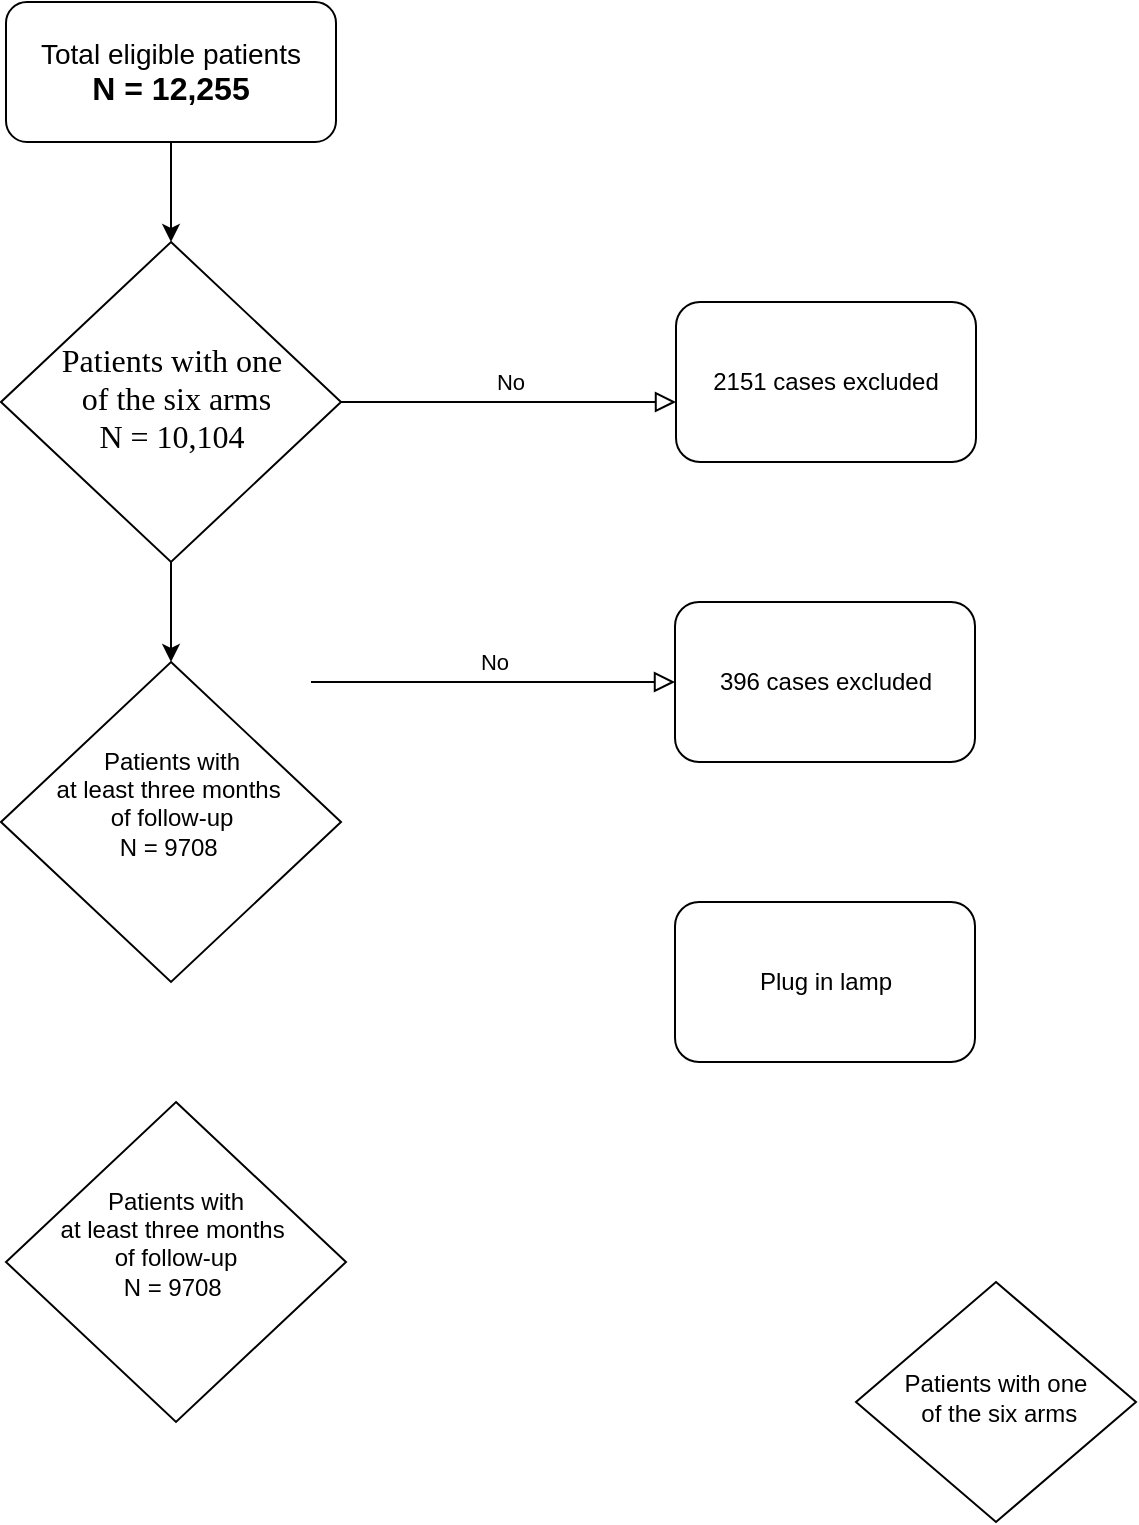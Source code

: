 <mxfile version="28.0.4">
  <diagram id="C5RBs43oDa-KdzZeNtuy" name="Page-1">
    <mxGraphModel dx="1017" dy="460" grid="1" gridSize="10" guides="1" tooltips="1" connect="1" arrows="1" fold="1" page="1" pageScale="1" pageWidth="827" pageHeight="1169" math="0" shadow="0">
      <root>
        <mxCell id="WIyWlLk6GJQsqaUBKTNV-0" />
        <mxCell id="WIyWlLk6GJQsqaUBKTNV-1" parent="WIyWlLk6GJQsqaUBKTNV-0" />
        <mxCell id="-LOsxTmNQbb95NY2w3hP-18" style="edgeStyle=orthogonalEdgeStyle;rounded=0;orthogonalLoop=1;jettySize=auto;html=1;exitX=0.5;exitY=1;exitDx=0;exitDy=0;entryX=0.5;entryY=0;entryDx=0;entryDy=0;" parent="WIyWlLk6GJQsqaUBKTNV-1" source="WIyWlLk6GJQsqaUBKTNV-3" target="WIyWlLk6GJQsqaUBKTNV-6" edge="1">
          <mxGeometry relative="1" as="geometry" />
        </mxCell>
        <mxCell id="WIyWlLk6GJQsqaUBKTNV-3" value="&lt;font style=&quot;font-size: 14px;&quot;&gt;Total eligible patients&lt;/font&gt;&lt;div&gt;&lt;b&gt;&lt;font size=&quot;3&quot;&gt;N = 12,255&lt;/font&gt;&lt;/b&gt;&lt;/div&gt;" style="rounded=1;whiteSpace=wrap;html=1;fontSize=12;glass=0;strokeWidth=1;shadow=0;" parent="WIyWlLk6GJQsqaUBKTNV-1" vertex="1">
          <mxGeometry x="155" y="10" width="165" height="70" as="geometry" />
        </mxCell>
        <mxCell id="WIyWlLk6GJQsqaUBKTNV-5" value="No" style="edgeStyle=orthogonalEdgeStyle;rounded=0;html=1;jettySize=auto;orthogonalLoop=1;fontSize=11;endArrow=block;endFill=0;endSize=8;strokeWidth=1;shadow=0;labelBackgroundColor=none;" parent="WIyWlLk6GJQsqaUBKTNV-1" source="WIyWlLk6GJQsqaUBKTNV-6" target="WIyWlLk6GJQsqaUBKTNV-7" edge="1">
          <mxGeometry y="10" relative="1" as="geometry">
            <mxPoint as="offset" />
            <Array as="points">
              <mxPoint x="510" y="200" />
              <mxPoint x="510" y="200" />
            </Array>
          </mxGeometry>
        </mxCell>
        <mxCell id="-LOsxTmNQbb95NY2w3hP-22" style="edgeStyle=orthogonalEdgeStyle;rounded=0;orthogonalLoop=1;jettySize=auto;html=1;exitX=0.5;exitY=1;exitDx=0;exitDy=0;" parent="WIyWlLk6GJQsqaUBKTNV-1" source="WIyWlLk6GJQsqaUBKTNV-6" target="-LOsxTmNQbb95NY2w3hP-20" edge="1">
          <mxGeometry relative="1" as="geometry" />
        </mxCell>
        <mxCell id="WIyWlLk6GJQsqaUBKTNV-6" value="&lt;font face=&quot;Times New Roman&quot; style=&quot;font-size: 16px;&quot;&gt;Patients with one&lt;/font&gt;&lt;div&gt;&lt;font style=&quot;font-size: 16px;&quot;&gt;&amp;nbsp;&lt;font face=&quot;Times New Roman&quot;&gt;of the six arms&lt;/font&gt;&lt;/font&gt;&lt;/div&gt;&lt;div&gt;&lt;font face=&quot;Times New Roman&quot; size=&quot;3&quot;&gt;N = 10,104&lt;/font&gt;&lt;/div&gt;" style="rhombus;whiteSpace=wrap;html=1;shadow=0;fontFamily=Helvetica;fontSize=12;align=center;strokeWidth=1;spacing=6;spacingTop=-4;" parent="WIyWlLk6GJQsqaUBKTNV-1" vertex="1">
          <mxGeometry x="152.5" y="130" width="170" height="160" as="geometry" />
        </mxCell>
        <mxCell id="WIyWlLk6GJQsqaUBKTNV-7" value="2151 cases excluded" style="rounded=1;whiteSpace=wrap;html=1;fontSize=12;glass=0;strokeWidth=1;shadow=0;" parent="WIyWlLk6GJQsqaUBKTNV-1" vertex="1">
          <mxGeometry x="490" y="160" width="150" height="80" as="geometry" />
        </mxCell>
        <mxCell id="-LOsxTmNQbb95NY2w3hP-4" value="Patients with one&lt;div&gt;&amp;nbsp;of the six arms&lt;/div&gt;" style="rhombus;whiteSpace=wrap;html=1;shadow=0;fontFamily=Helvetica;fontSize=12;align=center;strokeWidth=1;spacing=6;spacingTop=-4;" parent="WIyWlLk6GJQsqaUBKTNV-1" vertex="1">
          <mxGeometry x="580" y="650" width="140" height="120" as="geometry" />
        </mxCell>
        <mxCell id="-LOsxTmNQbb95NY2w3hP-10" value="396 cases excluded" style="rounded=1;whiteSpace=wrap;html=1;fontSize=12;glass=0;strokeWidth=1;shadow=0;" parent="WIyWlLk6GJQsqaUBKTNV-1" vertex="1">
          <mxGeometry x="489.5" y="310" width="150" height="80" as="geometry" />
        </mxCell>
        <mxCell id="-LOsxTmNQbb95NY2w3hP-11" value="No" style="edgeStyle=orthogonalEdgeStyle;rounded=0;html=1;jettySize=auto;orthogonalLoop=1;fontSize=11;endArrow=block;endFill=0;endSize=8;strokeWidth=1;shadow=0;labelBackgroundColor=none;" parent="WIyWlLk6GJQsqaUBKTNV-1" target="-LOsxTmNQbb95NY2w3hP-10" edge="1">
          <mxGeometry y="10" relative="1" as="geometry">
            <mxPoint as="offset" />
            <mxPoint x="307.5" y="350" as="sourcePoint" />
            <Array as="points">
              <mxPoint x="509.5" y="350" />
              <mxPoint x="509.5" y="350" />
            </Array>
          </mxGeometry>
        </mxCell>
        <mxCell id="-LOsxTmNQbb95NY2w3hP-15" value="Plug in lamp" style="rounded=1;whiteSpace=wrap;html=1;fontSize=12;glass=0;strokeWidth=1;shadow=0;" parent="WIyWlLk6GJQsqaUBKTNV-1" vertex="1">
          <mxGeometry x="489.5" y="460" width="150" height="80" as="geometry" />
        </mxCell>
        <mxCell id="-LOsxTmNQbb95NY2w3hP-20" value="Patients with&lt;div&gt;at&amp;nbsp;&lt;span style=&quot;background-color: transparent; color: light-dark(rgb(0, 0, 0), rgb(255, 255, 255));&quot;&gt;least three months&amp;nbsp;&lt;/span&gt;&lt;/div&gt;&lt;div&gt;&lt;span style=&quot;background-color: transparent; color: light-dark(rgb(0, 0, 0), rgb(255, 255, 255));&quot;&gt;of follow-up&lt;/span&gt;&lt;/div&gt;&lt;div&gt;N = 9708&amp;nbsp;&lt;br&gt;&lt;div&gt;&lt;br&gt;&lt;/div&gt;&lt;/div&gt;" style="rhombus;whiteSpace=wrap;html=1;shadow=0;fontFamily=Helvetica;fontSize=12;align=center;strokeWidth=1;spacing=6;spacingTop=-4;" parent="WIyWlLk6GJQsqaUBKTNV-1" vertex="1">
          <mxGeometry x="152.5" y="340" width="170" height="160" as="geometry" />
        </mxCell>
        <mxCell id="-LOsxTmNQbb95NY2w3hP-23" value="Patients with&lt;div&gt;at&amp;nbsp;&lt;span style=&quot;background-color: transparent; color: light-dark(rgb(0, 0, 0), rgb(255, 255, 255));&quot;&gt;least three months&amp;nbsp;&lt;/span&gt;&lt;/div&gt;&lt;div&gt;&lt;span style=&quot;background-color: transparent; color: light-dark(rgb(0, 0, 0), rgb(255, 255, 255));&quot;&gt;of follow-up&lt;/span&gt;&lt;/div&gt;&lt;div&gt;N = 9708&amp;nbsp;&lt;br&gt;&lt;div&gt;&lt;br&gt;&lt;/div&gt;&lt;/div&gt;" style="rhombus;whiteSpace=wrap;html=1;shadow=0;fontFamily=Helvetica;fontSize=12;align=center;strokeWidth=1;spacing=6;spacingTop=-4;" parent="WIyWlLk6GJQsqaUBKTNV-1" vertex="1">
          <mxGeometry x="155" y="560" width="170" height="160" as="geometry" />
        </mxCell>
      </root>
    </mxGraphModel>
  </diagram>
</mxfile>
